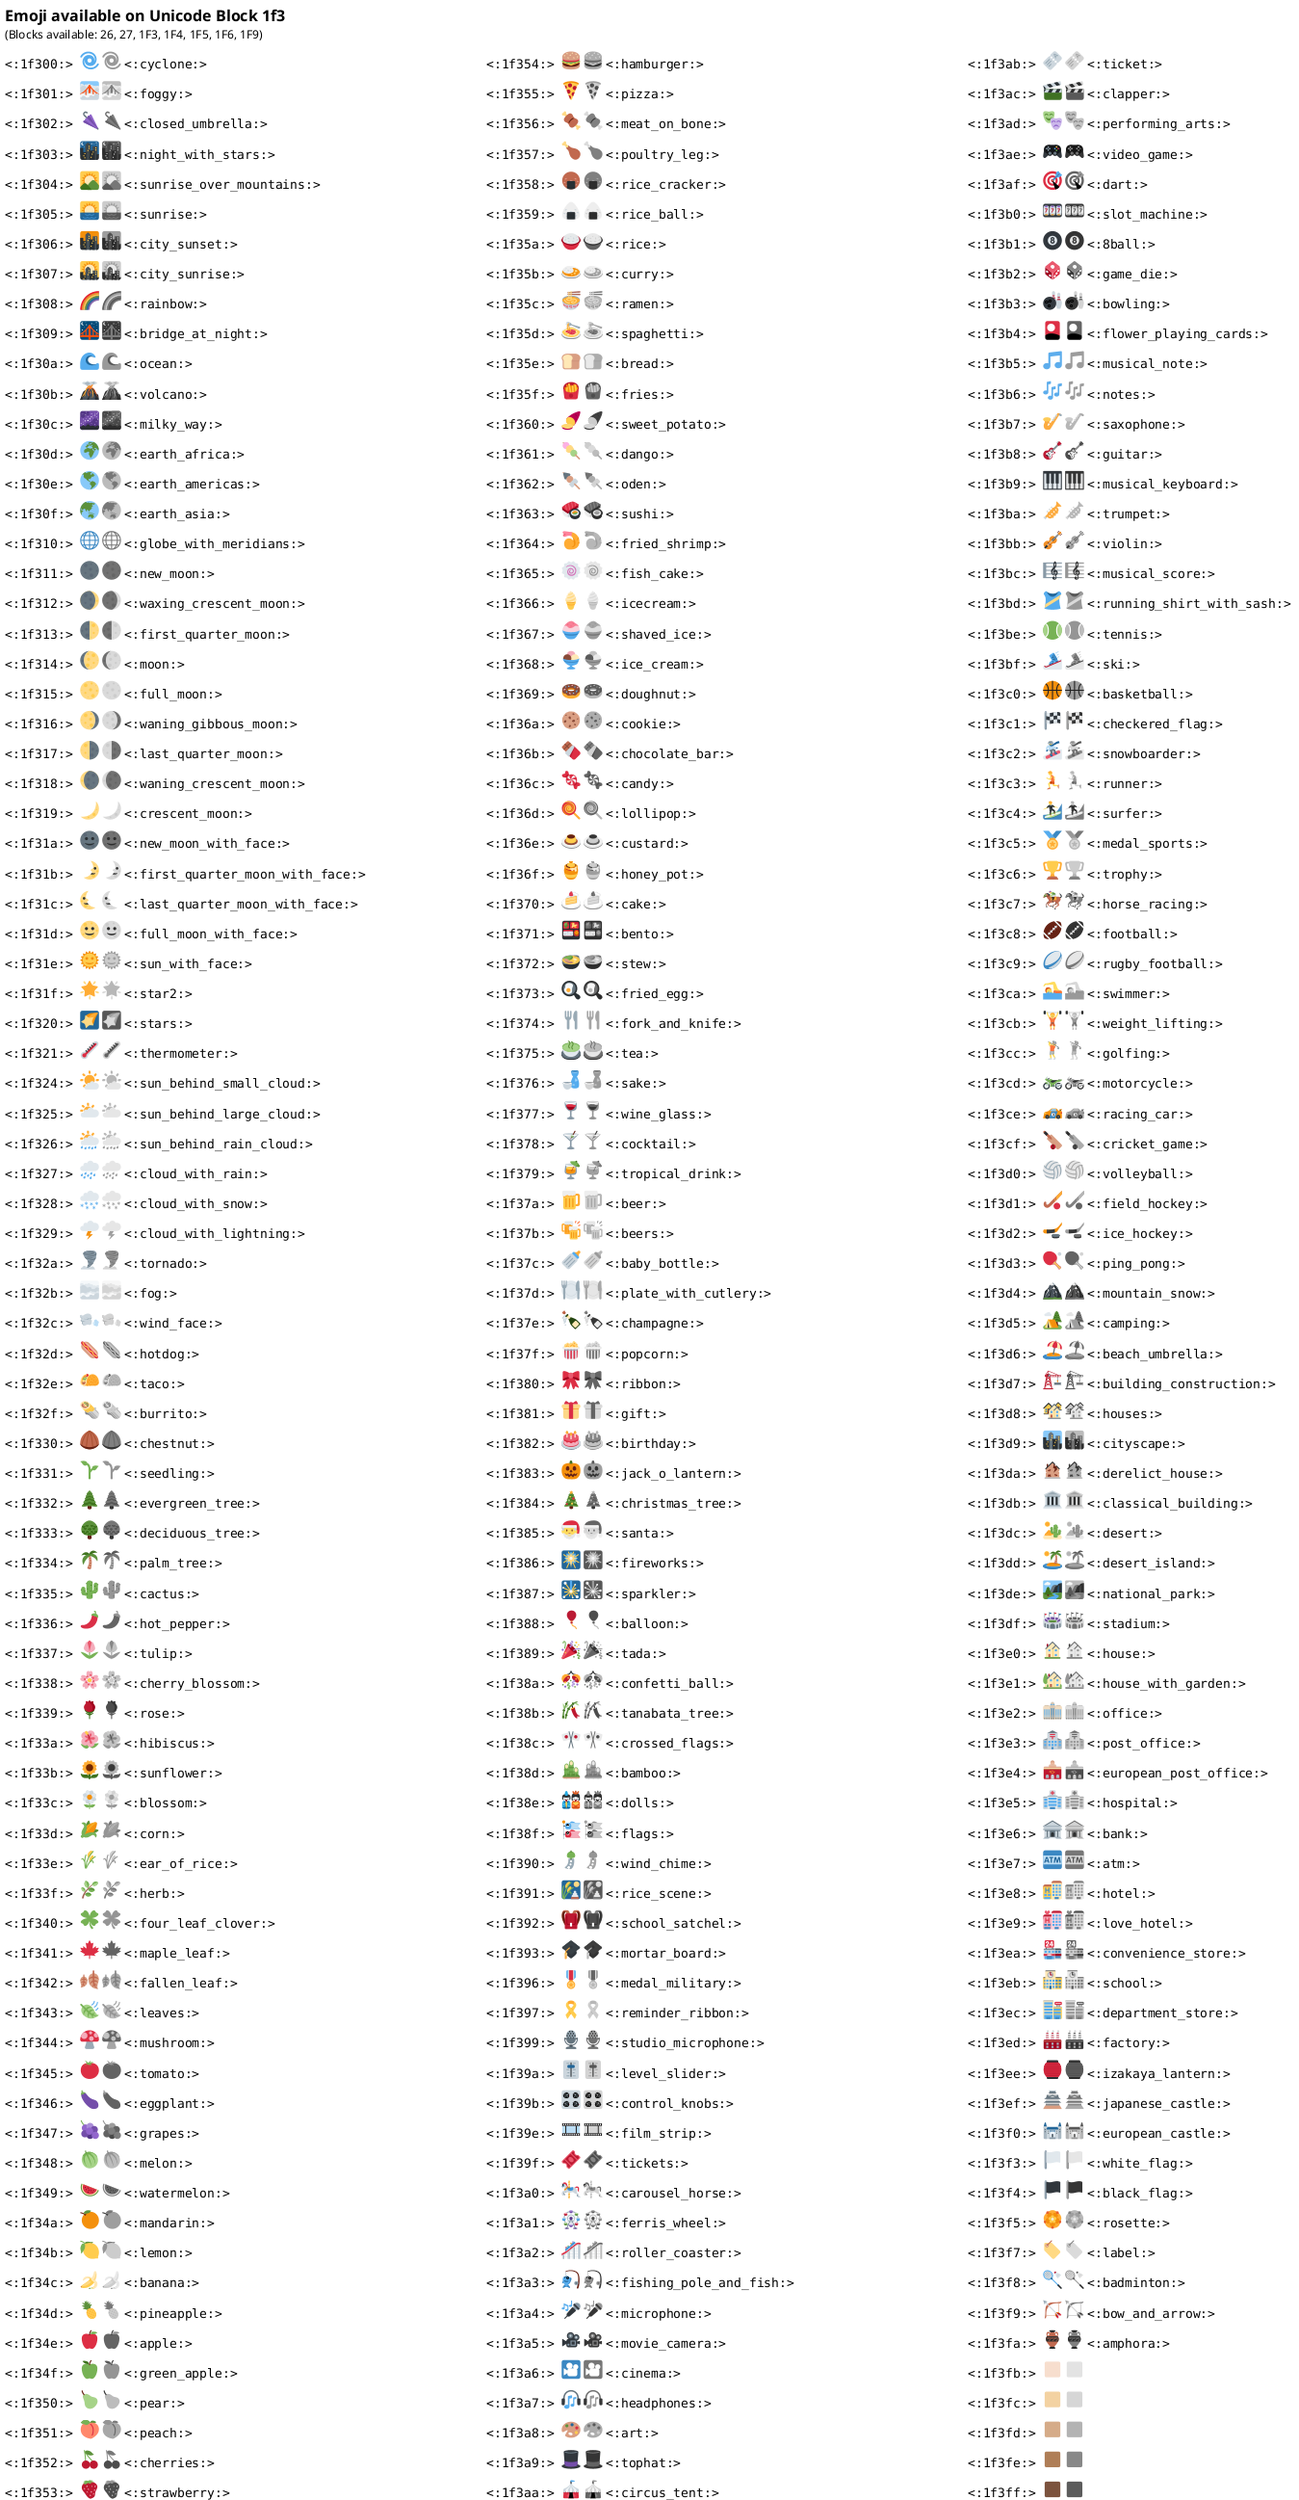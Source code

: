 {
  "sha1": "e81pb37c2cyizj9g4kpzcdl0ob4yle6",
  "insertion": {
    "when": "2024-06-01T09:03:04.098Z",
    "user": "plantuml@gmail.com"
  }
}
@startuml
emoji 1f3
@enduml
